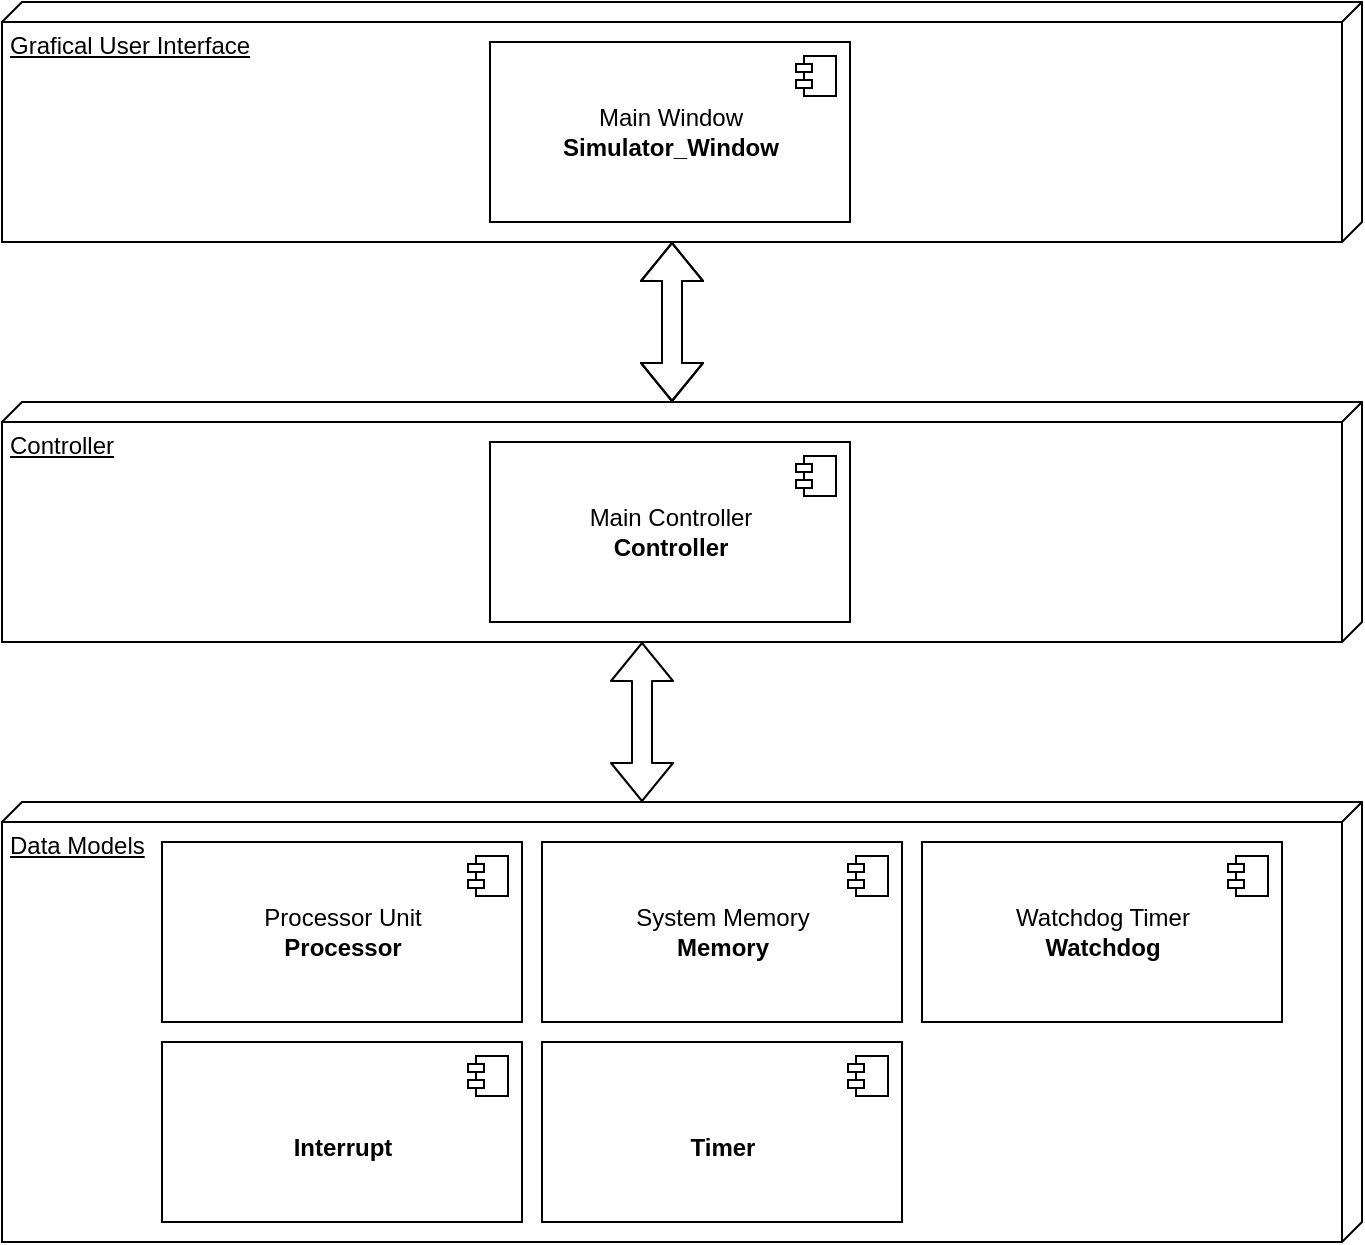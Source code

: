 <mxfile version="12.9.10" type="device"><diagram id="JOD4v1eKEqsTSntQ5Wit" name="Page-1"><mxGraphModel dx="1038" dy="525" grid="1" gridSize="10" guides="1" tooltips="1" connect="1" arrows="1" fold="1" page="1" pageScale="1" pageWidth="827" pageHeight="1169" math="0" shadow="0"><root><mxCell id="0"/><mxCell id="1" parent="0"/><mxCell id="cHvtdr9PjsOLnwRgWZau-1" value="Grafical User Interface" style="verticalAlign=top;align=left;spacingTop=8;spacingLeft=2;spacingRight=12;shape=cube;size=10;direction=south;fontStyle=4;html=1;" vertex="1" parent="1"><mxGeometry x="80" y="40" width="680" height="120" as="geometry"/></mxCell><mxCell id="cHvtdr9PjsOLnwRgWZau-2" value="Controller" style="verticalAlign=top;align=left;spacingTop=8;spacingLeft=2;spacingRight=12;shape=cube;size=10;direction=south;fontStyle=4;html=1;" vertex="1" parent="1"><mxGeometry x="80" y="240" width="680" height="120" as="geometry"/></mxCell><mxCell id="cHvtdr9PjsOLnwRgWZau-3" value="Data Models" style="verticalAlign=top;align=left;spacingTop=8;spacingLeft=2;spacingRight=12;shape=cube;size=10;direction=south;fontStyle=4;html=1;" vertex="1" parent="1"><mxGeometry x="80" y="440" width="680" height="220" as="geometry"/></mxCell><mxCell id="cHvtdr9PjsOLnwRgWZau-4" value="Main Window&lt;br&gt;&lt;b&gt;Simulator_Window&lt;/b&gt;" style="html=1;dropTarget=0;" vertex="1" parent="1"><mxGeometry x="324" y="60" width="180" height="90" as="geometry"/></mxCell><mxCell id="cHvtdr9PjsOLnwRgWZau-5" value="" style="shape=component;jettyWidth=8;jettyHeight=4;" vertex="1" parent="cHvtdr9PjsOLnwRgWZau-4"><mxGeometry x="1" width="20" height="20" relative="1" as="geometry"><mxPoint x="-27" y="7" as="offset"/></mxGeometry></mxCell><mxCell id="cHvtdr9PjsOLnwRgWZau-6" value="Main Controller&lt;br&gt;&lt;b&gt;Controller&lt;/b&gt;" style="html=1;dropTarget=0;" vertex="1" parent="1"><mxGeometry x="324" y="260" width="180" height="90" as="geometry"/></mxCell><mxCell id="cHvtdr9PjsOLnwRgWZau-7" value="" style="shape=component;jettyWidth=8;jettyHeight=4;" vertex="1" parent="cHvtdr9PjsOLnwRgWZau-6"><mxGeometry x="1" width="20" height="20" relative="1" as="geometry"><mxPoint x="-27" y="7" as="offset"/></mxGeometry></mxCell><mxCell id="cHvtdr9PjsOLnwRgWZau-10" value="Processor Unit&lt;br&gt;&lt;b&gt;Processor&lt;/b&gt;" style="html=1;dropTarget=0;" vertex="1" parent="1"><mxGeometry x="160" y="460" width="180" height="90" as="geometry"/></mxCell><mxCell id="cHvtdr9PjsOLnwRgWZau-11" value="" style="shape=component;jettyWidth=8;jettyHeight=4;" vertex="1" parent="cHvtdr9PjsOLnwRgWZau-10"><mxGeometry x="1" width="20" height="20" relative="1" as="geometry"><mxPoint x="-27" y="7" as="offset"/></mxGeometry></mxCell><mxCell id="cHvtdr9PjsOLnwRgWZau-12" value="System Memory&lt;br&gt;&lt;b&gt;Memory&lt;/b&gt;" style="html=1;dropTarget=0;" vertex="1" parent="1"><mxGeometry x="350" y="460" width="180" height="90" as="geometry"/></mxCell><mxCell id="cHvtdr9PjsOLnwRgWZau-13" value="" style="shape=component;jettyWidth=8;jettyHeight=4;" vertex="1" parent="cHvtdr9PjsOLnwRgWZau-12"><mxGeometry x="1" width="20" height="20" relative="1" as="geometry"><mxPoint x="-27" y="7" as="offset"/></mxGeometry></mxCell><mxCell id="cHvtdr9PjsOLnwRgWZau-14" value="Watchdog Timer&lt;br&gt;&lt;b&gt;Watchdog&lt;/b&gt;" style="html=1;dropTarget=0;" vertex="1" parent="1"><mxGeometry x="540" y="460" width="180" height="90" as="geometry"/></mxCell><mxCell id="cHvtdr9PjsOLnwRgWZau-15" value="" style="shape=component;jettyWidth=8;jettyHeight=4;" vertex="1" parent="cHvtdr9PjsOLnwRgWZau-14"><mxGeometry x="1" width="20" height="20" relative="1" as="geometry"><mxPoint x="-27" y="7" as="offset"/></mxGeometry></mxCell><mxCell id="cHvtdr9PjsOLnwRgWZau-16" value="&lt;br&gt;&lt;b&gt;Interrupt&lt;/b&gt;" style="html=1;dropTarget=0;" vertex="1" parent="1"><mxGeometry x="160" y="560" width="180" height="90" as="geometry"/></mxCell><mxCell id="cHvtdr9PjsOLnwRgWZau-17" value="" style="shape=component;jettyWidth=8;jettyHeight=4;" vertex="1" parent="cHvtdr9PjsOLnwRgWZau-16"><mxGeometry x="1" width="20" height="20" relative="1" as="geometry"><mxPoint x="-27" y="7" as="offset"/></mxGeometry></mxCell><mxCell id="cHvtdr9PjsOLnwRgWZau-18" value="&lt;br&gt;&lt;b&gt;Timer&lt;/b&gt;" style="html=1;dropTarget=0;" vertex="1" parent="1"><mxGeometry x="350" y="560" width="180" height="90" as="geometry"/></mxCell><mxCell id="cHvtdr9PjsOLnwRgWZau-19" value="" style="shape=component;jettyWidth=8;jettyHeight=4;" vertex="1" parent="cHvtdr9PjsOLnwRgWZau-18"><mxGeometry x="1" width="20" height="20" relative="1" as="geometry"><mxPoint x="-27" y="7" as="offset"/></mxGeometry></mxCell><mxCell id="cHvtdr9PjsOLnwRgWZau-22" value="" style="shape=flexArrow;endArrow=classic;startArrow=classic;html=1;entryX=0;entryY=0;entryDx=120;entryDy=345;entryPerimeter=0;" edge="1" parent="1" target="cHvtdr9PjsOLnwRgWZau-1"><mxGeometry width="50" height="50" relative="1" as="geometry"><mxPoint x="415" y="240" as="sourcePoint"/><mxPoint x="440" y="190" as="targetPoint"/></mxGeometry></mxCell><mxCell id="cHvtdr9PjsOLnwRgWZau-26" value="" style="shape=flexArrow;endArrow=classic;startArrow=classic;html=1;entryX=0;entryY=0;entryDx=120;entryDy=345;entryPerimeter=0;" edge="1" parent="1"><mxGeometry width="50" height="50" relative="1" as="geometry"><mxPoint x="415" y="240" as="sourcePoint"/><mxPoint x="415" y="160" as="targetPoint"/></mxGeometry></mxCell><mxCell id="cHvtdr9PjsOLnwRgWZau-27" value="" style="shape=flexArrow;endArrow=classic;startArrow=classic;html=1;entryX=0;entryY=0;entryDx=120;entryDy=345;entryPerimeter=0;" edge="1" parent="1"><mxGeometry width="50" height="50" relative="1" as="geometry"><mxPoint x="400" y="440" as="sourcePoint"/><mxPoint x="400" y="360" as="targetPoint"/></mxGeometry></mxCell></root></mxGraphModel></diagram></mxfile>